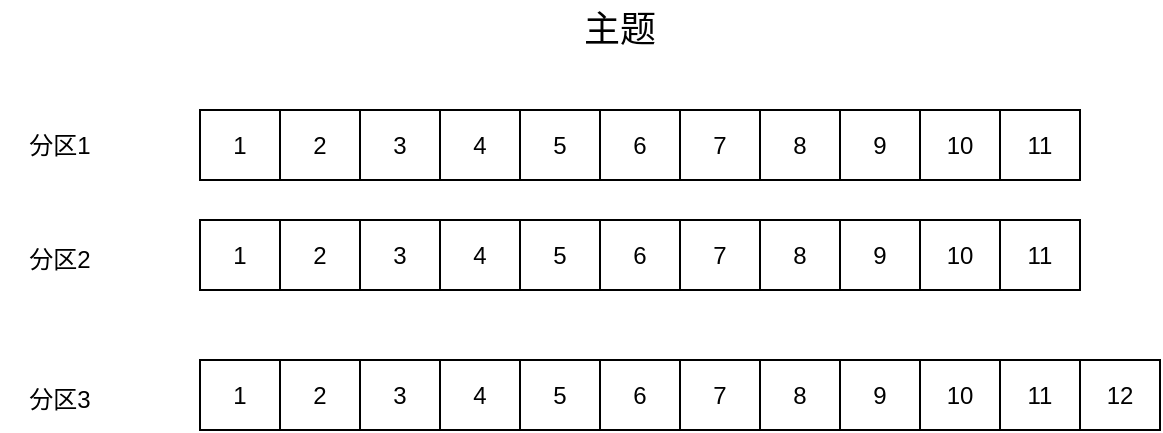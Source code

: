 <mxfile version="17.1.0" type="github">
  <diagram id="7FXctQVF9y2-pSssTNo2" name="第 1 页">
    <mxGraphModel dx="782" dy="436" grid="1" gridSize="10" guides="1" tooltips="1" connect="1" arrows="1" fold="1" page="1" pageScale="1" pageWidth="827" pageHeight="1169" math="0" shadow="0">
      <root>
        <mxCell id="0" />
        <mxCell id="1" parent="0" />
        <mxCell id="31w1OQKGr-nNWZjjiKNI-1" value="分区1" style="text;html=1;strokeColor=none;fillColor=none;align=center;verticalAlign=middle;whiteSpace=wrap;rounded=0;" vertex="1" parent="1">
          <mxGeometry x="60" y="107.5" width="60" height="30" as="geometry" />
        </mxCell>
        <mxCell id="31w1OQKGr-nNWZjjiKNI-2" value="分区2" style="text;html=1;strokeColor=none;fillColor=none;align=center;verticalAlign=middle;whiteSpace=wrap;rounded=0;" vertex="1" parent="1">
          <mxGeometry x="60" y="165" width="60" height="30" as="geometry" />
        </mxCell>
        <mxCell id="31w1OQKGr-nNWZjjiKNI-3" value="分区3" style="text;html=1;strokeColor=none;fillColor=none;align=center;verticalAlign=middle;whiteSpace=wrap;rounded=0;" vertex="1" parent="1">
          <mxGeometry x="60" y="235" width="60" height="30" as="geometry" />
        </mxCell>
        <mxCell id="31w1OQKGr-nNWZjjiKNI-4" value="1" style="rounded=0;whiteSpace=wrap;html=1;" vertex="1" parent="1">
          <mxGeometry x="160" y="105" width="40" height="35" as="geometry" />
        </mxCell>
        <mxCell id="31w1OQKGr-nNWZjjiKNI-7" value="2" style="rounded=0;whiteSpace=wrap;html=1;" vertex="1" parent="1">
          <mxGeometry x="200" y="105" width="40" height="35" as="geometry" />
        </mxCell>
        <mxCell id="31w1OQKGr-nNWZjjiKNI-8" value="3" style="rounded=0;whiteSpace=wrap;html=1;" vertex="1" parent="1">
          <mxGeometry x="240" y="105" width="40" height="35" as="geometry" />
        </mxCell>
        <mxCell id="31w1OQKGr-nNWZjjiKNI-9" value="4" style="rounded=0;whiteSpace=wrap;html=1;" vertex="1" parent="1">
          <mxGeometry x="280" y="105" width="40" height="35" as="geometry" />
        </mxCell>
        <mxCell id="31w1OQKGr-nNWZjjiKNI-10" value="5" style="rounded=0;whiteSpace=wrap;html=1;" vertex="1" parent="1">
          <mxGeometry x="320" y="105" width="40" height="35" as="geometry" />
        </mxCell>
        <mxCell id="31w1OQKGr-nNWZjjiKNI-11" value="6" style="rounded=0;whiteSpace=wrap;html=1;" vertex="1" parent="1">
          <mxGeometry x="360" y="105" width="40" height="35" as="geometry" />
        </mxCell>
        <mxCell id="31w1OQKGr-nNWZjjiKNI-12" value="7" style="rounded=0;whiteSpace=wrap;html=1;" vertex="1" parent="1">
          <mxGeometry x="400" y="105" width="40" height="35" as="geometry" />
        </mxCell>
        <mxCell id="31w1OQKGr-nNWZjjiKNI-13" value="8" style="rounded=0;whiteSpace=wrap;html=1;" vertex="1" parent="1">
          <mxGeometry x="440" y="105" width="40" height="35" as="geometry" />
        </mxCell>
        <mxCell id="31w1OQKGr-nNWZjjiKNI-14" value="9" style="rounded=0;whiteSpace=wrap;html=1;" vertex="1" parent="1">
          <mxGeometry x="480" y="105" width="40" height="35" as="geometry" />
        </mxCell>
        <mxCell id="31w1OQKGr-nNWZjjiKNI-15" value="10" style="rounded=0;whiteSpace=wrap;html=1;" vertex="1" parent="1">
          <mxGeometry x="520" y="105" width="40" height="35" as="geometry" />
        </mxCell>
        <mxCell id="31w1OQKGr-nNWZjjiKNI-16" value="11" style="rounded=0;whiteSpace=wrap;html=1;" vertex="1" parent="1">
          <mxGeometry x="560" y="105" width="40" height="35" as="geometry" />
        </mxCell>
        <mxCell id="31w1OQKGr-nNWZjjiKNI-17" value="1" style="rounded=0;whiteSpace=wrap;html=1;" vertex="1" parent="1">
          <mxGeometry x="160" y="160" width="40" height="35" as="geometry" />
        </mxCell>
        <mxCell id="31w1OQKGr-nNWZjjiKNI-18" value="2" style="rounded=0;whiteSpace=wrap;html=1;" vertex="1" parent="1">
          <mxGeometry x="200" y="160" width="40" height="35" as="geometry" />
        </mxCell>
        <mxCell id="31w1OQKGr-nNWZjjiKNI-19" value="3" style="rounded=0;whiteSpace=wrap;html=1;" vertex="1" parent="1">
          <mxGeometry x="240" y="160" width="40" height="35" as="geometry" />
        </mxCell>
        <mxCell id="31w1OQKGr-nNWZjjiKNI-20" value="4" style="rounded=0;whiteSpace=wrap;html=1;" vertex="1" parent="1">
          <mxGeometry x="280" y="160" width="40" height="35" as="geometry" />
        </mxCell>
        <mxCell id="31w1OQKGr-nNWZjjiKNI-21" value="5" style="rounded=0;whiteSpace=wrap;html=1;" vertex="1" parent="1">
          <mxGeometry x="320" y="160" width="40" height="35" as="geometry" />
        </mxCell>
        <mxCell id="31w1OQKGr-nNWZjjiKNI-22" value="6" style="rounded=0;whiteSpace=wrap;html=1;" vertex="1" parent="1">
          <mxGeometry x="360" y="160" width="40" height="35" as="geometry" />
        </mxCell>
        <mxCell id="31w1OQKGr-nNWZjjiKNI-23" value="7" style="rounded=0;whiteSpace=wrap;html=1;" vertex="1" parent="1">
          <mxGeometry x="400" y="160" width="40" height="35" as="geometry" />
        </mxCell>
        <mxCell id="31w1OQKGr-nNWZjjiKNI-24" value="8" style="rounded=0;whiteSpace=wrap;html=1;" vertex="1" parent="1">
          <mxGeometry x="440" y="160" width="40" height="35" as="geometry" />
        </mxCell>
        <mxCell id="31w1OQKGr-nNWZjjiKNI-25" value="9" style="rounded=0;whiteSpace=wrap;html=1;" vertex="1" parent="1">
          <mxGeometry x="480" y="160" width="40" height="35" as="geometry" />
        </mxCell>
        <mxCell id="31w1OQKGr-nNWZjjiKNI-26" value="10" style="rounded=0;whiteSpace=wrap;html=1;" vertex="1" parent="1">
          <mxGeometry x="520" y="160" width="40" height="35" as="geometry" />
        </mxCell>
        <mxCell id="31w1OQKGr-nNWZjjiKNI-27" value="11" style="rounded=0;whiteSpace=wrap;html=1;" vertex="1" parent="1">
          <mxGeometry x="560" y="160" width="40" height="35" as="geometry" />
        </mxCell>
        <mxCell id="31w1OQKGr-nNWZjjiKNI-51" value="1" style="rounded=0;whiteSpace=wrap;html=1;" vertex="1" parent="1">
          <mxGeometry x="160" y="230" width="40" height="35" as="geometry" />
        </mxCell>
        <mxCell id="31w1OQKGr-nNWZjjiKNI-52" value="2" style="rounded=0;whiteSpace=wrap;html=1;" vertex="1" parent="1">
          <mxGeometry x="200" y="230" width="40" height="35" as="geometry" />
        </mxCell>
        <mxCell id="31w1OQKGr-nNWZjjiKNI-53" value="3" style="rounded=0;whiteSpace=wrap;html=1;" vertex="1" parent="1">
          <mxGeometry x="240" y="230" width="40" height="35" as="geometry" />
        </mxCell>
        <mxCell id="31w1OQKGr-nNWZjjiKNI-54" value="4" style="rounded=0;whiteSpace=wrap;html=1;" vertex="1" parent="1">
          <mxGeometry x="280" y="230" width="40" height="35" as="geometry" />
        </mxCell>
        <mxCell id="31w1OQKGr-nNWZjjiKNI-55" value="5" style="rounded=0;whiteSpace=wrap;html=1;" vertex="1" parent="1">
          <mxGeometry x="320" y="230" width="40" height="35" as="geometry" />
        </mxCell>
        <mxCell id="31w1OQKGr-nNWZjjiKNI-56" value="6" style="rounded=0;whiteSpace=wrap;html=1;" vertex="1" parent="1">
          <mxGeometry x="360" y="230" width="40" height="35" as="geometry" />
        </mxCell>
        <mxCell id="31w1OQKGr-nNWZjjiKNI-57" value="7" style="rounded=0;whiteSpace=wrap;html=1;" vertex="1" parent="1">
          <mxGeometry x="400" y="230" width="40" height="35" as="geometry" />
        </mxCell>
        <mxCell id="31w1OQKGr-nNWZjjiKNI-58" value="8" style="rounded=0;whiteSpace=wrap;html=1;" vertex="1" parent="1">
          <mxGeometry x="440" y="230" width="40" height="35" as="geometry" />
        </mxCell>
        <mxCell id="31w1OQKGr-nNWZjjiKNI-59" value="9" style="rounded=0;whiteSpace=wrap;html=1;" vertex="1" parent="1">
          <mxGeometry x="480" y="230" width="40" height="35" as="geometry" />
        </mxCell>
        <mxCell id="31w1OQKGr-nNWZjjiKNI-60" value="10" style="rounded=0;whiteSpace=wrap;html=1;" vertex="1" parent="1">
          <mxGeometry x="520" y="230" width="40" height="35" as="geometry" />
        </mxCell>
        <mxCell id="31w1OQKGr-nNWZjjiKNI-61" value="11" style="rounded=0;whiteSpace=wrap;html=1;" vertex="1" parent="1">
          <mxGeometry x="560" y="230" width="40" height="35" as="geometry" />
        </mxCell>
        <mxCell id="31w1OQKGr-nNWZjjiKNI-62" value="12" style="rounded=0;whiteSpace=wrap;html=1;" vertex="1" parent="1">
          <mxGeometry x="600" y="230" width="40" height="35" as="geometry" />
        </mxCell>
        <mxCell id="31w1OQKGr-nNWZjjiKNI-64" value="&lt;font style=&quot;font-size: 18px&quot;&gt;主题&lt;/font&gt;" style="text;html=1;strokeColor=none;fillColor=none;align=center;verticalAlign=middle;whiteSpace=wrap;rounded=0;" vertex="1" parent="1">
          <mxGeometry x="340" y="50" width="60" height="30" as="geometry" />
        </mxCell>
      </root>
    </mxGraphModel>
  </diagram>
</mxfile>
